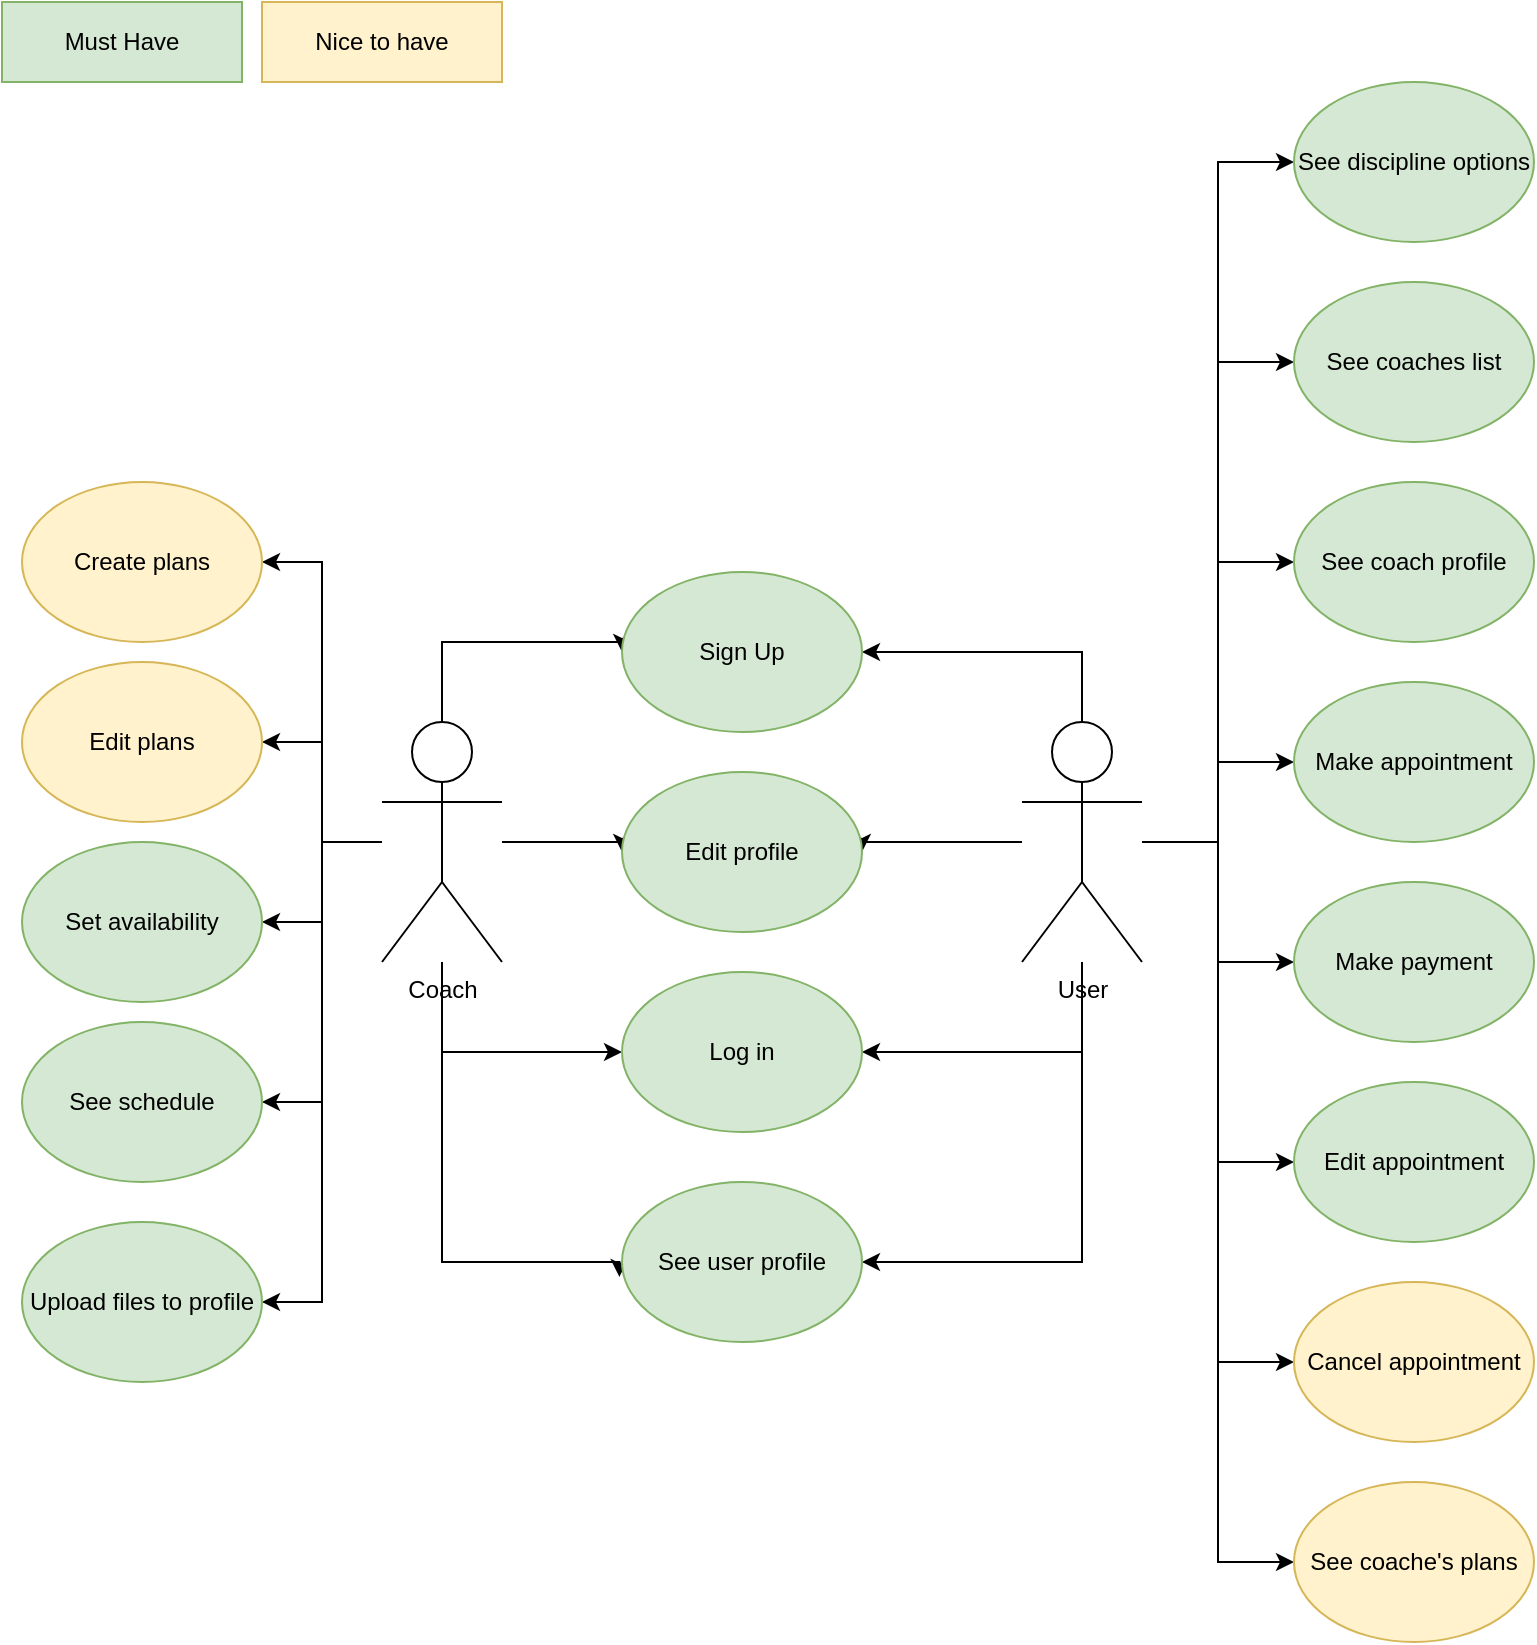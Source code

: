 <mxfile version="14.3.2" type="github">
  <diagram id="Jklg9QOT_K9N0DZMOlg1" name="Page-1">
    <mxGraphModel dx="906" dy="838" grid="1" gridSize="10" guides="1" tooltips="1" connect="1" arrows="1" fold="1" page="1" pageScale="1" pageWidth="827" pageHeight="1169" math="0" shadow="0">
      <root>
        <mxCell id="0" />
        <mxCell id="1" parent="0" />
        <mxCell id="7JWPask3xXybM4j8J5Vb-28" style="edgeStyle=orthogonalEdgeStyle;rounded=0;orthogonalLoop=1;jettySize=auto;html=1;entryX=0;entryY=0.5;entryDx=0;entryDy=0;" edge="1" parent="1" source="7JWPask3xXybM4j8J5Vb-1" target="7JWPask3xXybM4j8J5Vb-8">
          <mxGeometry relative="1" as="geometry">
            <Array as="points">
              <mxPoint x="240" y="340" />
              <mxPoint x="330" y="340" />
            </Array>
          </mxGeometry>
        </mxCell>
        <mxCell id="7JWPask3xXybM4j8J5Vb-29" style="edgeStyle=orthogonalEdgeStyle;rounded=0;orthogonalLoop=1;jettySize=auto;html=1;entryX=0;entryY=0.5;entryDx=0;entryDy=0;" edge="1" parent="1" source="7JWPask3xXybM4j8J5Vb-1" target="7JWPask3xXybM4j8J5Vb-10">
          <mxGeometry relative="1" as="geometry">
            <Array as="points">
              <mxPoint x="330" y="440" />
            </Array>
          </mxGeometry>
        </mxCell>
        <mxCell id="7JWPask3xXybM4j8J5Vb-30" style="edgeStyle=orthogonalEdgeStyle;rounded=0;orthogonalLoop=1;jettySize=auto;html=1;entryX=0;entryY=0.5;entryDx=0;entryDy=0;" edge="1" parent="1" source="7JWPask3xXybM4j8J5Vb-1" target="7JWPask3xXybM4j8J5Vb-12">
          <mxGeometry relative="1" as="geometry">
            <Array as="points">
              <mxPoint x="240" y="545" />
            </Array>
          </mxGeometry>
        </mxCell>
        <mxCell id="7JWPask3xXybM4j8J5Vb-48" style="edgeStyle=orthogonalEdgeStyle;rounded=0;orthogonalLoop=1;jettySize=auto;html=1;entryX=1;entryY=0.5;entryDx=0;entryDy=0;" edge="1" parent="1" source="7JWPask3xXybM4j8J5Vb-1" target="7JWPask3xXybM4j8J5Vb-47">
          <mxGeometry relative="1" as="geometry" />
        </mxCell>
        <mxCell id="7JWPask3xXybM4j8J5Vb-49" style="edgeStyle=orthogonalEdgeStyle;rounded=0;orthogonalLoop=1;jettySize=auto;html=1;entryX=1;entryY=0.5;entryDx=0;entryDy=0;" edge="1" parent="1" source="7JWPask3xXybM4j8J5Vb-1" target="7JWPask3xXybM4j8J5Vb-39">
          <mxGeometry relative="1" as="geometry" />
        </mxCell>
        <mxCell id="7JWPask3xXybM4j8J5Vb-51" style="edgeStyle=orthogonalEdgeStyle;rounded=0;orthogonalLoop=1;jettySize=auto;html=1;entryX=1;entryY=0.5;entryDx=0;entryDy=0;" edge="1" parent="1" source="7JWPask3xXybM4j8J5Vb-1" target="7JWPask3xXybM4j8J5Vb-16">
          <mxGeometry relative="1" as="geometry" />
        </mxCell>
        <mxCell id="7JWPask3xXybM4j8J5Vb-52" style="edgeStyle=orthogonalEdgeStyle;rounded=0;orthogonalLoop=1;jettySize=auto;html=1;entryX=1;entryY=0.5;entryDx=0;entryDy=0;" edge="1" parent="1" source="7JWPask3xXybM4j8J5Vb-1" target="7JWPask3xXybM4j8J5Vb-62">
          <mxGeometry relative="1" as="geometry">
            <mxPoint x="145" y="200" as="targetPoint" />
          </mxGeometry>
        </mxCell>
        <mxCell id="7JWPask3xXybM4j8J5Vb-56" style="edgeStyle=orthogonalEdgeStyle;rounded=0;orthogonalLoop=1;jettySize=auto;html=1;entryX=-0.011;entryY=0.593;entryDx=0;entryDy=0;entryPerimeter=0;" edge="1" parent="1" source="7JWPask3xXybM4j8J5Vb-1" target="7JWPask3xXybM4j8J5Vb-40">
          <mxGeometry relative="1" as="geometry">
            <Array as="points">
              <mxPoint x="240" y="650" />
              <mxPoint x="329" y="650" />
            </Array>
          </mxGeometry>
        </mxCell>
        <mxCell id="7JWPask3xXybM4j8J5Vb-61" style="edgeStyle=orthogonalEdgeStyle;rounded=0;orthogonalLoop=1;jettySize=auto;html=1;entryX=1;entryY=0.5;entryDx=0;entryDy=0;" edge="1" parent="1" source="7JWPask3xXybM4j8J5Vb-1" target="7JWPask3xXybM4j8J5Vb-60">
          <mxGeometry relative="1" as="geometry" />
        </mxCell>
        <mxCell id="7JWPask3xXybM4j8J5Vb-1" value="Coach" style="shape=umlActor;verticalLabelPosition=bottom;verticalAlign=top;html=1;outlineConnect=0;" vertex="1" parent="1">
          <mxGeometry x="210" y="380" width="60" height="120" as="geometry" />
        </mxCell>
        <mxCell id="7JWPask3xXybM4j8J5Vb-19" style="edgeStyle=orthogonalEdgeStyle;rounded=0;orthogonalLoop=1;jettySize=auto;html=1;entryX=1;entryY=0.5;entryDx=0;entryDy=0;" edge="1" parent="1" source="7JWPask3xXybM4j8J5Vb-2" target="7JWPask3xXybM4j8J5Vb-12">
          <mxGeometry relative="1" as="geometry">
            <Array as="points">
              <mxPoint x="560" y="545" />
            </Array>
          </mxGeometry>
        </mxCell>
        <mxCell id="7JWPask3xXybM4j8J5Vb-22" style="edgeStyle=orthogonalEdgeStyle;rounded=0;orthogonalLoop=1;jettySize=auto;html=1;entryX=1;entryY=0.5;entryDx=0;entryDy=0;" edge="1" parent="1" source="7JWPask3xXybM4j8J5Vb-2" target="7JWPask3xXybM4j8J5Vb-10">
          <mxGeometry relative="1" as="geometry">
            <Array as="points">
              <mxPoint x="450" y="440" />
            </Array>
          </mxGeometry>
        </mxCell>
        <mxCell id="7JWPask3xXybM4j8J5Vb-23" style="edgeStyle=orthogonalEdgeStyle;rounded=0;orthogonalLoop=1;jettySize=auto;html=1;entryX=1;entryY=0.5;entryDx=0;entryDy=0;" edge="1" parent="1" source="7JWPask3xXybM4j8J5Vb-2" target="7JWPask3xXybM4j8J5Vb-8">
          <mxGeometry relative="1" as="geometry">
            <Array as="points">
              <mxPoint x="560" y="345" />
            </Array>
          </mxGeometry>
        </mxCell>
        <mxCell id="7JWPask3xXybM4j8J5Vb-35" style="edgeStyle=orthogonalEdgeStyle;rounded=0;orthogonalLoop=1;jettySize=auto;html=1;entryX=0;entryY=0.5;entryDx=0;entryDy=0;" edge="1" parent="1" source="7JWPask3xXybM4j8J5Vb-2" target="7JWPask3xXybM4j8J5Vb-27">
          <mxGeometry relative="1" as="geometry" />
        </mxCell>
        <mxCell id="7JWPask3xXybM4j8J5Vb-36" style="edgeStyle=orthogonalEdgeStyle;rounded=0;orthogonalLoop=1;jettySize=auto;html=1;entryX=0;entryY=0.5;entryDx=0;entryDy=0;" edge="1" parent="1" source="7JWPask3xXybM4j8J5Vb-2" target="7JWPask3xXybM4j8J5Vb-32">
          <mxGeometry relative="1" as="geometry" />
        </mxCell>
        <mxCell id="7JWPask3xXybM4j8J5Vb-37" style="edgeStyle=orthogonalEdgeStyle;rounded=0;orthogonalLoop=1;jettySize=auto;html=1;entryX=0;entryY=0.5;entryDx=0;entryDy=0;" edge="1" parent="1" source="7JWPask3xXybM4j8J5Vb-2" target="7JWPask3xXybM4j8J5Vb-33">
          <mxGeometry relative="1" as="geometry" />
        </mxCell>
        <mxCell id="7JWPask3xXybM4j8J5Vb-38" style="edgeStyle=orthogonalEdgeStyle;rounded=0;orthogonalLoop=1;jettySize=auto;html=1;entryX=0;entryY=0.5;entryDx=0;entryDy=0;" edge="1" parent="1" source="7JWPask3xXybM4j8J5Vb-2" target="7JWPask3xXybM4j8J5Vb-34">
          <mxGeometry relative="1" as="geometry" />
        </mxCell>
        <mxCell id="7JWPask3xXybM4j8J5Vb-44" style="edgeStyle=orthogonalEdgeStyle;rounded=0;orthogonalLoop=1;jettySize=auto;html=1;entryX=0;entryY=0.5;entryDx=0;entryDy=0;" edge="1" parent="1" source="7JWPask3xXybM4j8J5Vb-2" target="7JWPask3xXybM4j8J5Vb-42">
          <mxGeometry relative="1" as="geometry" />
        </mxCell>
        <mxCell id="7JWPask3xXybM4j8J5Vb-45" style="edgeStyle=orthogonalEdgeStyle;rounded=0;orthogonalLoop=1;jettySize=auto;html=1;entryX=0;entryY=0.5;entryDx=0;entryDy=0;" edge="1" parent="1" source="7JWPask3xXybM4j8J5Vb-2" target="7JWPask3xXybM4j8J5Vb-43">
          <mxGeometry relative="1" as="geometry" />
        </mxCell>
        <mxCell id="7JWPask3xXybM4j8J5Vb-54" style="edgeStyle=orthogonalEdgeStyle;rounded=0;orthogonalLoop=1;jettySize=auto;html=1;entryX=0;entryY=0.5;entryDx=0;entryDy=0;" edge="1" parent="1" source="7JWPask3xXybM4j8J5Vb-2" target="7JWPask3xXybM4j8J5Vb-53">
          <mxGeometry relative="1" as="geometry" />
        </mxCell>
        <mxCell id="7JWPask3xXybM4j8J5Vb-55" style="edgeStyle=orthogonalEdgeStyle;rounded=0;orthogonalLoop=1;jettySize=auto;html=1;entryX=1;entryY=0.5;entryDx=0;entryDy=0;" edge="1" parent="1" source="7JWPask3xXybM4j8J5Vb-2" target="7JWPask3xXybM4j8J5Vb-40">
          <mxGeometry relative="1" as="geometry">
            <Array as="points">
              <mxPoint x="560" y="650" />
            </Array>
          </mxGeometry>
        </mxCell>
        <mxCell id="7JWPask3xXybM4j8J5Vb-59" style="edgeStyle=orthogonalEdgeStyle;rounded=0;orthogonalLoop=1;jettySize=auto;html=1;entryX=0;entryY=0.5;entryDx=0;entryDy=0;" edge="1" parent="1" source="7JWPask3xXybM4j8J5Vb-2" target="7JWPask3xXybM4j8J5Vb-58">
          <mxGeometry relative="1" as="geometry" />
        </mxCell>
        <mxCell id="7JWPask3xXybM4j8J5Vb-2" value="User" style="shape=umlActor;verticalLabelPosition=bottom;verticalAlign=top;html=1;outlineConnect=0;" vertex="1" parent="1">
          <mxGeometry x="530" y="380" width="60" height="120" as="geometry" />
        </mxCell>
        <mxCell id="7JWPask3xXybM4j8J5Vb-8" value="Sign Up" style="ellipse;whiteSpace=wrap;html=1;fillColor=#d5e8d4;strokeColor=#82b366;" vertex="1" parent="1">
          <mxGeometry x="330" y="305" width="120" height="80" as="geometry" />
        </mxCell>
        <mxCell id="7JWPask3xXybM4j8J5Vb-10" value="Edit profile" style="ellipse;whiteSpace=wrap;html=1;fillColor=#d5e8d4;strokeColor=#82b366;" vertex="1" parent="1">
          <mxGeometry x="330" y="405" width="120" height="80" as="geometry" />
        </mxCell>
        <mxCell id="7JWPask3xXybM4j8J5Vb-12" value="Log in" style="ellipse;whiteSpace=wrap;html=1;fillColor=#d5e8d4;strokeColor=#82b366;" vertex="1" parent="1">
          <mxGeometry x="330" y="505" width="120" height="80" as="geometry" />
        </mxCell>
        <mxCell id="7JWPask3xXybM4j8J5Vb-16" value="Edit plans" style="ellipse;whiteSpace=wrap;html=1;fillColor=#fff2cc;strokeColor=#d6b656;" vertex="1" parent="1">
          <mxGeometry x="30" y="350" width="120" height="80" as="geometry" />
        </mxCell>
        <mxCell id="7JWPask3xXybM4j8J5Vb-17" value="Must Have" style="rounded=0;whiteSpace=wrap;html=1;fillColor=#d5e8d4;strokeColor=#82b366;" vertex="1" parent="1">
          <mxGeometry x="20" y="20" width="120" height="40" as="geometry" />
        </mxCell>
        <mxCell id="7JWPask3xXybM4j8J5Vb-18" value="Nice to have" style="rounded=0;whiteSpace=wrap;html=1;fillColor=#fff2cc;strokeColor=#d6b656;" vertex="1" parent="1">
          <mxGeometry x="150" y="20" width="120" height="40" as="geometry" />
        </mxCell>
        <mxCell id="7JWPask3xXybM4j8J5Vb-27" value="See discipline options" style="ellipse;whiteSpace=wrap;html=1;fillColor=#d5e8d4;strokeColor=#82b366;" vertex="1" parent="1">
          <mxGeometry x="666" y="60" width="120" height="80" as="geometry" />
        </mxCell>
        <mxCell id="7JWPask3xXybM4j8J5Vb-32" value="See coaches list" style="ellipse;whiteSpace=wrap;html=1;fillColor=#d5e8d4;strokeColor=#82b366;" vertex="1" parent="1">
          <mxGeometry x="666" y="160" width="120" height="80" as="geometry" />
        </mxCell>
        <mxCell id="7JWPask3xXybM4j8J5Vb-33" value="Make appointment" style="ellipse;whiteSpace=wrap;html=1;fillColor=#d5e8d4;strokeColor=#82b366;" vertex="1" parent="1">
          <mxGeometry x="666" y="360" width="120" height="80" as="geometry" />
        </mxCell>
        <mxCell id="7JWPask3xXybM4j8J5Vb-34" value="Make payment" style="ellipse;whiteSpace=wrap;html=1;fillColor=#d5e8d4;strokeColor=#82b366;" vertex="1" parent="1">
          <mxGeometry x="666" y="460" width="120" height="80" as="geometry" />
        </mxCell>
        <mxCell id="7JWPask3xXybM4j8J5Vb-39" value="See schedule" style="ellipse;whiteSpace=wrap;html=1;fillColor=#d5e8d4;strokeColor=#82b366;" vertex="1" parent="1">
          <mxGeometry x="30" y="530" width="120" height="80" as="geometry" />
        </mxCell>
        <mxCell id="7JWPask3xXybM4j8J5Vb-40" value="See user profile" style="ellipse;whiteSpace=wrap;html=1;fillColor=#d5e8d4;strokeColor=#82b366;" vertex="1" parent="1">
          <mxGeometry x="330" y="610" width="120" height="80" as="geometry" />
        </mxCell>
        <mxCell id="7JWPask3xXybM4j8J5Vb-42" value="Edit appointment" style="ellipse;whiteSpace=wrap;html=1;fillColor=#d5e8d4;strokeColor=#82b366;" vertex="1" parent="1">
          <mxGeometry x="666" y="560" width="120" height="80" as="geometry" />
        </mxCell>
        <mxCell id="7JWPask3xXybM4j8J5Vb-43" value="Cancel appointment" style="ellipse;whiteSpace=wrap;html=1;fillColor=#fff2cc;strokeColor=#d6b656;" vertex="1" parent="1">
          <mxGeometry x="666" y="660" width="120" height="80" as="geometry" />
        </mxCell>
        <mxCell id="7JWPask3xXybM4j8J5Vb-47" value="Set availability" style="ellipse;whiteSpace=wrap;html=1;fillColor=#d5e8d4;strokeColor=#82b366;" vertex="1" parent="1">
          <mxGeometry x="30" y="440" width="120" height="80" as="geometry" />
        </mxCell>
        <mxCell id="7JWPask3xXybM4j8J5Vb-53" value="See coache&#39;s plans" style="ellipse;whiteSpace=wrap;html=1;fillColor=#fff2cc;strokeColor=#d6b656;" vertex="1" parent="1">
          <mxGeometry x="666" y="760" width="120" height="80" as="geometry" />
        </mxCell>
        <mxCell id="7JWPask3xXybM4j8J5Vb-58" value="See coach profile" style="ellipse;whiteSpace=wrap;html=1;fillColor=#d5e8d4;strokeColor=#82b366;" vertex="1" parent="1">
          <mxGeometry x="666" y="260" width="120" height="80" as="geometry" />
        </mxCell>
        <mxCell id="7JWPask3xXybM4j8J5Vb-60" value="Upload files to profile" style="ellipse;whiteSpace=wrap;html=1;fillColor=#d5e8d4;strokeColor=#82b366;" vertex="1" parent="1">
          <mxGeometry x="30" y="630" width="120" height="80" as="geometry" />
        </mxCell>
        <mxCell id="7JWPask3xXybM4j8J5Vb-62" value="Create plans" style="ellipse;whiteSpace=wrap;html=1;fillColor=#fff2cc;strokeColor=#d6b656;" vertex="1" parent="1">
          <mxGeometry x="30" y="260" width="120" height="80" as="geometry" />
        </mxCell>
      </root>
    </mxGraphModel>
  </diagram>
</mxfile>
